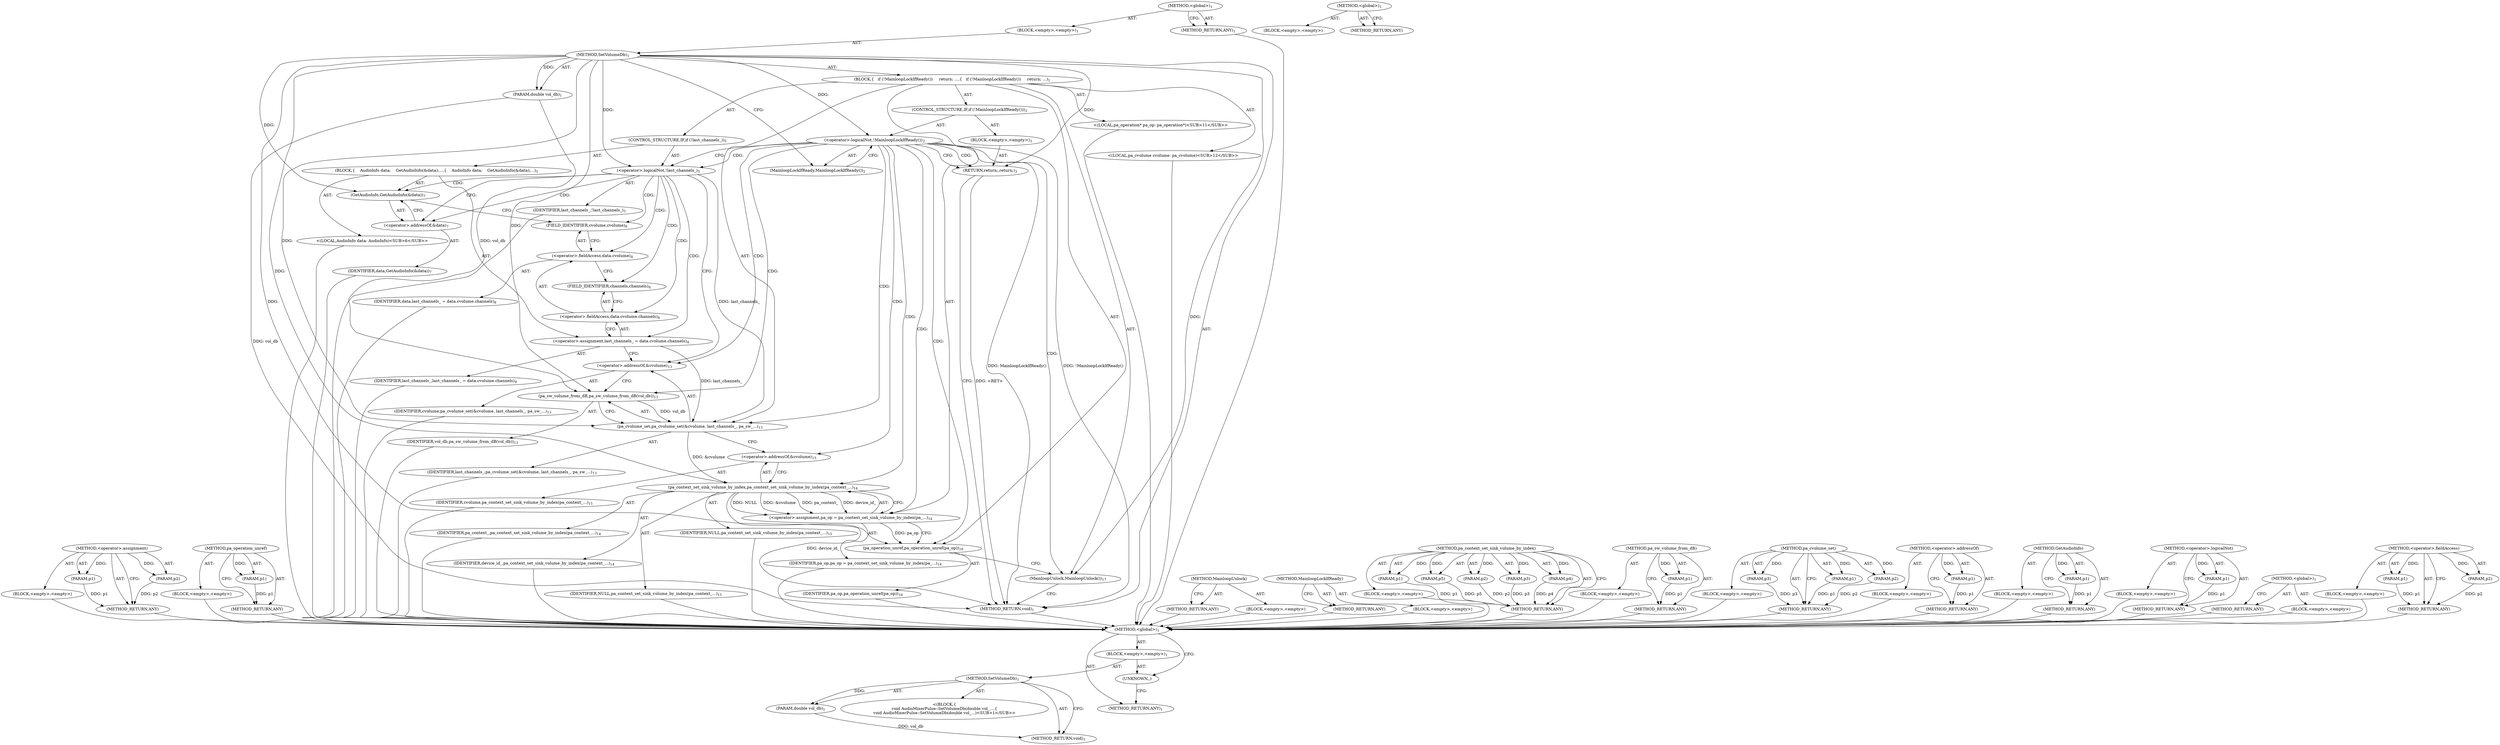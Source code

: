 digraph "&lt;global&gt;" {
vulnerable_89 [label=<(METHOD,&lt;operator&gt;.assignment)>];
vulnerable_90 [label=<(PARAM,p1)>];
vulnerable_91 [label=<(PARAM,p2)>];
vulnerable_92 [label=<(BLOCK,&lt;empty&gt;,&lt;empty&gt;)>];
vulnerable_93 [label=<(METHOD_RETURN,ANY)>];
vulnerable_117 [label=<(METHOD,pa_operation_unref)>];
vulnerable_118 [label=<(PARAM,p1)>];
vulnerable_119 [label=<(BLOCK,&lt;empty&gt;,&lt;empty&gt;)>];
vulnerable_120 [label=<(METHOD_RETURN,ANY)>];
vulnerable_6 [label=<(METHOD,&lt;global&gt;)<SUB>1</SUB>>];
vulnerable_7 [label=<(BLOCK,&lt;empty&gt;,&lt;empty&gt;)<SUB>1</SUB>>];
vulnerable_8 [label=<(METHOD,SetVolumeDb)<SUB>1</SUB>>];
vulnerable_9 [label=<(PARAM,double vol_db)<SUB>1</SUB>>];
vulnerable_10 [label=<(BLOCK,{
   if (!MainloopLockIfReady())
     return;
 ...,{
   if (!MainloopLockIfReady())
     return;
 ...)<SUB>1</SUB>>];
vulnerable_11 [label=<(CONTROL_STRUCTURE,IF,if (!MainloopLockIfReady()))<SUB>2</SUB>>];
vulnerable_12 [label=<(&lt;operator&gt;.logicalNot,!MainloopLockIfReady())<SUB>2</SUB>>];
vulnerable_13 [label=<(MainloopLockIfReady,MainloopLockIfReady())<SUB>2</SUB>>];
vulnerable_14 [label=<(BLOCK,&lt;empty&gt;,&lt;empty&gt;)<SUB>3</SUB>>];
vulnerable_15 [label=<(RETURN,return;,return;)<SUB>3</SUB>>];
vulnerable_16 [label=<(CONTROL_STRUCTURE,IF,if (!last_channels_))<SUB>5</SUB>>];
vulnerable_17 [label=<(&lt;operator&gt;.logicalNot,!last_channels_)<SUB>5</SUB>>];
vulnerable_18 [label=<(IDENTIFIER,last_channels_,!last_channels_)<SUB>5</SUB>>];
vulnerable_19 [label=<(BLOCK,{
    AudioInfo data;
    GetAudioInfo(&amp;data);
...,{
    AudioInfo data;
    GetAudioInfo(&amp;data);
...)<SUB>5</SUB>>];
vulnerable_20 [label="<(LOCAL,AudioInfo data: AudioInfo)<SUB>6</SUB>>"];
vulnerable_21 [label=<(GetAudioInfo,GetAudioInfo(&amp;data))<SUB>7</SUB>>];
vulnerable_22 [label=<(&lt;operator&gt;.addressOf,&amp;data)<SUB>7</SUB>>];
vulnerable_23 [label=<(IDENTIFIER,data,GetAudioInfo(&amp;data))<SUB>7</SUB>>];
vulnerable_24 [label=<(&lt;operator&gt;.assignment,last_channels_ = data.cvolume.channels)<SUB>8</SUB>>];
vulnerable_25 [label=<(IDENTIFIER,last_channels_,last_channels_ = data.cvolume.channels)<SUB>8</SUB>>];
vulnerable_26 [label=<(&lt;operator&gt;.fieldAccess,data.cvolume.channels)<SUB>8</SUB>>];
vulnerable_27 [label=<(&lt;operator&gt;.fieldAccess,data.cvolume)<SUB>8</SUB>>];
vulnerable_28 [label=<(IDENTIFIER,data,last_channels_ = data.cvolume.channels)<SUB>8</SUB>>];
vulnerable_29 [label=<(FIELD_IDENTIFIER,cvolume,cvolume)<SUB>8</SUB>>];
vulnerable_30 [label=<(FIELD_IDENTIFIER,channels,channels)<SUB>8</SUB>>];
vulnerable_31 [label="<(LOCAL,pa_operation* pa_op: pa_operation*)<SUB>11</SUB>>"];
vulnerable_32 [label="<(LOCAL,pa_cvolume cvolume: pa_cvolume)<SUB>12</SUB>>"];
vulnerable_33 [label=<(pa_cvolume_set,pa_cvolume_set(&amp;cvolume, last_channels_, pa_sw_...)<SUB>13</SUB>>];
vulnerable_34 [label=<(&lt;operator&gt;.addressOf,&amp;cvolume)<SUB>13</SUB>>];
vulnerable_35 [label=<(IDENTIFIER,cvolume,pa_cvolume_set(&amp;cvolume, last_channels_, pa_sw_...)<SUB>13</SUB>>];
vulnerable_36 [label=<(IDENTIFIER,last_channels_,pa_cvolume_set(&amp;cvolume, last_channels_, pa_sw_...)<SUB>13</SUB>>];
vulnerable_37 [label=<(pa_sw_volume_from_dB,pa_sw_volume_from_dB(vol_db))<SUB>13</SUB>>];
vulnerable_38 [label=<(IDENTIFIER,vol_db,pa_sw_volume_from_dB(vol_db))<SUB>13</SUB>>];
vulnerable_39 [label=<(&lt;operator&gt;.assignment,pa_op = pa_context_set_sink_volume_by_index(pa_...)<SUB>14</SUB>>];
vulnerable_40 [label=<(IDENTIFIER,pa_op,pa_op = pa_context_set_sink_volume_by_index(pa_...)<SUB>14</SUB>>];
vulnerable_41 [label=<(pa_context_set_sink_volume_by_index,pa_context_set_sink_volume_by_index(pa_context_...)<SUB>14</SUB>>];
vulnerable_42 [label=<(IDENTIFIER,pa_context_,pa_context_set_sink_volume_by_index(pa_context_...)<SUB>14</SUB>>];
vulnerable_43 [label=<(IDENTIFIER,device_id_,pa_context_set_sink_volume_by_index(pa_context_...)<SUB>14</SUB>>];
vulnerable_44 [label=<(&lt;operator&gt;.addressOf,&amp;cvolume)<SUB>15</SUB>>];
vulnerable_45 [label=<(IDENTIFIER,cvolume,pa_context_set_sink_volume_by_index(pa_context_...)<SUB>15</SUB>>];
vulnerable_46 [label=<(IDENTIFIER,NULL,pa_context_set_sink_volume_by_index(pa_context_...)<SUB>15</SUB>>];
vulnerable_47 [label=<(IDENTIFIER,NULL,pa_context_set_sink_volume_by_index(pa_context_...)<SUB>15</SUB>>];
vulnerable_48 [label=<(pa_operation_unref,pa_operation_unref(pa_op))<SUB>16</SUB>>];
vulnerable_49 [label=<(IDENTIFIER,pa_op,pa_operation_unref(pa_op))<SUB>16</SUB>>];
vulnerable_50 [label=<(MainloopUnlock,MainloopUnlock())<SUB>17</SUB>>];
vulnerable_51 [label=<(METHOD_RETURN,void)<SUB>1</SUB>>];
vulnerable_53 [label=<(METHOD_RETURN,ANY)<SUB>1</SUB>>];
vulnerable_121 [label=<(METHOD,MainloopUnlock)>];
vulnerable_122 [label=<(BLOCK,&lt;empty&gt;,&lt;empty&gt;)>];
vulnerable_123 [label=<(METHOD_RETURN,ANY)>];
vulnerable_78 [label=<(METHOD,MainloopLockIfReady)>];
vulnerable_79 [label=<(BLOCK,&lt;empty&gt;,&lt;empty&gt;)>];
vulnerable_80 [label=<(METHOD_RETURN,ANY)>];
vulnerable_109 [label=<(METHOD,pa_context_set_sink_volume_by_index)>];
vulnerable_110 [label=<(PARAM,p1)>];
vulnerable_111 [label=<(PARAM,p2)>];
vulnerable_112 [label=<(PARAM,p3)>];
vulnerable_113 [label=<(PARAM,p4)>];
vulnerable_114 [label=<(PARAM,p5)>];
vulnerable_115 [label=<(BLOCK,&lt;empty&gt;,&lt;empty&gt;)>];
vulnerable_116 [label=<(METHOD_RETURN,ANY)>];
vulnerable_105 [label=<(METHOD,pa_sw_volume_from_dB)>];
vulnerable_106 [label=<(PARAM,p1)>];
vulnerable_107 [label=<(BLOCK,&lt;empty&gt;,&lt;empty&gt;)>];
vulnerable_108 [label=<(METHOD_RETURN,ANY)>];
vulnerable_99 [label=<(METHOD,pa_cvolume_set)>];
vulnerable_100 [label=<(PARAM,p1)>];
vulnerable_101 [label=<(PARAM,p2)>];
vulnerable_102 [label=<(PARAM,p3)>];
vulnerable_103 [label=<(BLOCK,&lt;empty&gt;,&lt;empty&gt;)>];
vulnerable_104 [label=<(METHOD_RETURN,ANY)>];
vulnerable_85 [label=<(METHOD,&lt;operator&gt;.addressOf)>];
vulnerable_86 [label=<(PARAM,p1)>];
vulnerable_87 [label=<(BLOCK,&lt;empty&gt;,&lt;empty&gt;)>];
vulnerable_88 [label=<(METHOD_RETURN,ANY)>];
vulnerable_81 [label=<(METHOD,GetAudioInfo)>];
vulnerable_82 [label=<(PARAM,p1)>];
vulnerable_83 [label=<(BLOCK,&lt;empty&gt;,&lt;empty&gt;)>];
vulnerable_84 [label=<(METHOD_RETURN,ANY)>];
vulnerable_74 [label=<(METHOD,&lt;operator&gt;.logicalNot)>];
vulnerable_75 [label=<(PARAM,p1)>];
vulnerable_76 [label=<(BLOCK,&lt;empty&gt;,&lt;empty&gt;)>];
vulnerable_77 [label=<(METHOD_RETURN,ANY)>];
vulnerable_68 [label=<(METHOD,&lt;global&gt;)<SUB>1</SUB>>];
vulnerable_69 [label=<(BLOCK,&lt;empty&gt;,&lt;empty&gt;)>];
vulnerable_70 [label=<(METHOD_RETURN,ANY)>];
vulnerable_94 [label=<(METHOD,&lt;operator&gt;.fieldAccess)>];
vulnerable_95 [label=<(PARAM,p1)>];
vulnerable_96 [label=<(PARAM,p2)>];
vulnerable_97 [label=<(BLOCK,&lt;empty&gt;,&lt;empty&gt;)>];
vulnerable_98 [label=<(METHOD_RETURN,ANY)>];
fixed_6 [label=<(METHOD,&lt;global&gt;)<SUB>1</SUB>>];
fixed_7 [label=<(BLOCK,&lt;empty&gt;,&lt;empty&gt;)<SUB>1</SUB>>];
fixed_8 [label=<(METHOD,SetVolumeDb)<SUB>1</SUB>>];
fixed_9 [label=<(PARAM,double vol_db)<SUB>1</SUB>>];
fixed_10 [label="<(BLOCK,{
void AudioMixerPulse::SetVolumeDb(double vol_...,{
void AudioMixerPulse::SetVolumeDb(double vol_...)<SUB>1</SUB>>"];
fixed_11 [label=<(METHOD_RETURN,void)<SUB>1</SUB>>];
fixed_13 [label=<(UNKNOWN,,)>];
fixed_14 [label=<(METHOD_RETURN,ANY)<SUB>1</SUB>>];
fixed_23 [label=<(METHOD,&lt;global&gt;)<SUB>1</SUB>>];
fixed_24 [label=<(BLOCK,&lt;empty&gt;,&lt;empty&gt;)>];
fixed_25 [label=<(METHOD_RETURN,ANY)>];
vulnerable_89 -> vulnerable_90  [key=0, label="AST: "];
vulnerable_89 -> vulnerable_90  [key=1, label="DDG: "];
vulnerable_89 -> vulnerable_92  [key=0, label="AST: "];
vulnerable_89 -> vulnerable_91  [key=0, label="AST: "];
vulnerable_89 -> vulnerable_91  [key=1, label="DDG: "];
vulnerable_89 -> vulnerable_93  [key=0, label="AST: "];
vulnerable_89 -> vulnerable_93  [key=1, label="CFG: "];
vulnerable_90 -> vulnerable_93  [key=0, label="DDG: p1"];
vulnerable_91 -> vulnerable_93  [key=0, label="DDG: p2"];
vulnerable_92 -> fixed_6  [key=0];
vulnerable_93 -> fixed_6  [key=0];
vulnerable_117 -> vulnerable_118  [key=0, label="AST: "];
vulnerable_117 -> vulnerable_118  [key=1, label="DDG: "];
vulnerable_117 -> vulnerable_119  [key=0, label="AST: "];
vulnerable_117 -> vulnerable_120  [key=0, label="AST: "];
vulnerable_117 -> vulnerable_120  [key=1, label="CFG: "];
vulnerable_118 -> vulnerable_120  [key=0, label="DDG: p1"];
vulnerable_119 -> fixed_6  [key=0];
vulnerable_120 -> fixed_6  [key=0];
vulnerable_6 -> vulnerable_7  [key=0, label="AST: "];
vulnerable_6 -> vulnerable_53  [key=0, label="AST: "];
vulnerable_6 -> vulnerable_53  [key=1, label="CFG: "];
vulnerable_7 -> vulnerable_8  [key=0, label="AST: "];
vulnerable_8 -> vulnerable_9  [key=0, label="AST: "];
vulnerable_8 -> vulnerable_9  [key=1, label="DDG: "];
vulnerable_8 -> vulnerable_10  [key=0, label="AST: "];
vulnerable_8 -> vulnerable_51  [key=0, label="AST: "];
vulnerable_8 -> vulnerable_13  [key=0, label="CFG: "];
vulnerable_8 -> vulnerable_50  [key=0, label="DDG: "];
vulnerable_8 -> vulnerable_33  [key=0, label="DDG: "];
vulnerable_8 -> vulnerable_48  [key=0, label="DDG: "];
vulnerable_8 -> vulnerable_12  [key=0, label="DDG: "];
vulnerable_8 -> vulnerable_15  [key=0, label="DDG: "];
vulnerable_8 -> vulnerable_17  [key=0, label="DDG: "];
vulnerable_8 -> vulnerable_37  [key=0, label="DDG: "];
vulnerable_8 -> vulnerable_41  [key=0, label="DDG: "];
vulnerable_8 -> vulnerable_21  [key=0, label="DDG: "];
vulnerable_9 -> vulnerable_51  [key=0, label="DDG: vol_db"];
vulnerable_9 -> vulnerable_37  [key=0, label="DDG: vol_db"];
vulnerable_10 -> vulnerable_11  [key=0, label="AST: "];
vulnerable_10 -> vulnerable_16  [key=0, label="AST: "];
vulnerable_10 -> vulnerable_31  [key=0, label="AST: "];
vulnerable_10 -> vulnerable_32  [key=0, label="AST: "];
vulnerable_10 -> vulnerable_33  [key=0, label="AST: "];
vulnerable_10 -> vulnerable_39  [key=0, label="AST: "];
vulnerable_10 -> vulnerable_48  [key=0, label="AST: "];
vulnerable_10 -> vulnerable_50  [key=0, label="AST: "];
vulnerable_11 -> vulnerable_12  [key=0, label="AST: "];
vulnerable_11 -> vulnerable_14  [key=0, label="AST: "];
vulnerable_12 -> vulnerable_13  [key=0, label="AST: "];
vulnerable_12 -> vulnerable_15  [key=0, label="CFG: "];
vulnerable_12 -> vulnerable_15  [key=1, label="CDG: "];
vulnerable_12 -> vulnerable_17  [key=0, label="CFG: "];
vulnerable_12 -> vulnerable_17  [key=1, label="CDG: "];
vulnerable_12 -> vulnerable_51  [key=0, label="DDG: MainloopLockIfReady()"];
vulnerable_12 -> vulnerable_51  [key=1, label="DDG: !MainloopLockIfReady()"];
vulnerable_12 -> vulnerable_34  [key=0, label="CDG: "];
vulnerable_12 -> vulnerable_48  [key=0, label="CDG: "];
vulnerable_12 -> vulnerable_33  [key=0, label="CDG: "];
vulnerable_12 -> vulnerable_37  [key=0, label="CDG: "];
vulnerable_12 -> vulnerable_41  [key=0, label="CDG: "];
vulnerable_12 -> vulnerable_50  [key=0, label="CDG: "];
vulnerable_12 -> vulnerable_44  [key=0, label="CDG: "];
vulnerable_12 -> vulnerable_39  [key=0, label="CDG: "];
vulnerable_13 -> vulnerable_12  [key=0, label="CFG: "];
vulnerable_14 -> vulnerable_15  [key=0, label="AST: "];
vulnerable_15 -> vulnerable_51  [key=0, label="CFG: "];
vulnerable_15 -> vulnerable_51  [key=1, label="DDG: &lt;RET&gt;"];
vulnerable_16 -> vulnerable_17  [key=0, label="AST: "];
vulnerable_16 -> vulnerable_19  [key=0, label="AST: "];
vulnerable_17 -> vulnerable_18  [key=0, label="AST: "];
vulnerable_17 -> vulnerable_22  [key=0, label="CFG: "];
vulnerable_17 -> vulnerable_22  [key=1, label="CDG: "];
vulnerable_17 -> vulnerable_34  [key=0, label="CFG: "];
vulnerable_17 -> vulnerable_33  [key=0, label="DDG: last_channels_"];
vulnerable_17 -> vulnerable_24  [key=0, label="CDG: "];
vulnerable_17 -> vulnerable_30  [key=0, label="CDG: "];
vulnerable_17 -> vulnerable_21  [key=0, label="CDG: "];
vulnerable_17 -> vulnerable_26  [key=0, label="CDG: "];
vulnerable_17 -> vulnerable_27  [key=0, label="CDG: "];
vulnerable_17 -> vulnerable_29  [key=0, label="CDG: "];
vulnerable_18 -> fixed_6  [key=0];
vulnerable_19 -> vulnerable_20  [key=0, label="AST: "];
vulnerable_19 -> vulnerable_21  [key=0, label="AST: "];
vulnerable_19 -> vulnerable_24  [key=0, label="AST: "];
vulnerable_20 -> fixed_6  [key=0];
vulnerable_21 -> vulnerable_22  [key=0, label="AST: "];
vulnerable_21 -> vulnerable_29  [key=0, label="CFG: "];
vulnerable_22 -> vulnerable_23  [key=0, label="AST: "];
vulnerable_22 -> vulnerable_21  [key=0, label="CFG: "];
vulnerable_23 -> fixed_6  [key=0];
vulnerable_24 -> vulnerable_25  [key=0, label="AST: "];
vulnerable_24 -> vulnerable_26  [key=0, label="AST: "];
vulnerable_24 -> vulnerable_34  [key=0, label="CFG: "];
vulnerable_24 -> vulnerable_33  [key=0, label="DDG: last_channels_"];
vulnerable_25 -> fixed_6  [key=0];
vulnerable_26 -> vulnerable_27  [key=0, label="AST: "];
vulnerable_26 -> vulnerable_30  [key=0, label="AST: "];
vulnerable_26 -> vulnerable_24  [key=0, label="CFG: "];
vulnerable_27 -> vulnerable_28  [key=0, label="AST: "];
vulnerable_27 -> vulnerable_29  [key=0, label="AST: "];
vulnerable_27 -> vulnerable_30  [key=0, label="CFG: "];
vulnerable_28 -> fixed_6  [key=0];
vulnerable_29 -> vulnerable_27  [key=0, label="CFG: "];
vulnerable_30 -> vulnerable_26  [key=0, label="CFG: "];
vulnerable_31 -> fixed_6  [key=0];
vulnerable_32 -> fixed_6  [key=0];
vulnerable_33 -> vulnerable_34  [key=0, label="AST: "];
vulnerable_33 -> vulnerable_36  [key=0, label="AST: "];
vulnerable_33 -> vulnerable_37  [key=0, label="AST: "];
vulnerable_33 -> vulnerable_44  [key=0, label="CFG: "];
vulnerable_33 -> vulnerable_41  [key=0, label="DDG: &amp;cvolume"];
vulnerable_34 -> vulnerable_35  [key=0, label="AST: "];
vulnerable_34 -> vulnerable_37  [key=0, label="CFG: "];
vulnerable_35 -> fixed_6  [key=0];
vulnerable_36 -> fixed_6  [key=0];
vulnerable_37 -> vulnerable_38  [key=0, label="AST: "];
vulnerable_37 -> vulnerable_33  [key=0, label="CFG: "];
vulnerable_37 -> vulnerable_33  [key=1, label="DDG: vol_db"];
vulnerable_38 -> fixed_6  [key=0];
vulnerable_39 -> vulnerable_40  [key=0, label="AST: "];
vulnerable_39 -> vulnerable_41  [key=0, label="AST: "];
vulnerable_39 -> vulnerable_48  [key=0, label="CFG: "];
vulnerable_39 -> vulnerable_48  [key=1, label="DDG: pa_op"];
vulnerable_40 -> fixed_6  [key=0];
vulnerable_41 -> vulnerable_42  [key=0, label="AST: "];
vulnerable_41 -> vulnerable_43  [key=0, label="AST: "];
vulnerable_41 -> vulnerable_44  [key=0, label="AST: "];
vulnerable_41 -> vulnerable_46  [key=0, label="AST: "];
vulnerable_41 -> vulnerable_47  [key=0, label="AST: "];
vulnerable_41 -> vulnerable_39  [key=0, label="CFG: "];
vulnerable_41 -> vulnerable_39  [key=1, label="DDG: NULL"];
vulnerable_41 -> vulnerable_39  [key=2, label="DDG: &amp;cvolume"];
vulnerable_41 -> vulnerable_39  [key=3, label="DDG: pa_context_"];
vulnerable_41 -> vulnerable_39  [key=4, label="DDG: device_id_"];
vulnerable_41 -> vulnerable_51  [key=0, label="DDG: device_id_"];
vulnerable_42 -> fixed_6  [key=0];
vulnerable_43 -> fixed_6  [key=0];
vulnerable_44 -> vulnerable_45  [key=0, label="AST: "];
vulnerable_44 -> vulnerable_41  [key=0, label="CFG: "];
vulnerable_45 -> fixed_6  [key=0];
vulnerable_46 -> fixed_6  [key=0];
vulnerable_47 -> fixed_6  [key=0];
vulnerable_48 -> vulnerable_49  [key=0, label="AST: "];
vulnerable_48 -> vulnerable_50  [key=0, label="CFG: "];
vulnerable_49 -> fixed_6  [key=0];
vulnerable_50 -> vulnerable_51  [key=0, label="CFG: "];
vulnerable_51 -> fixed_6  [key=0];
vulnerable_53 -> fixed_6  [key=0];
vulnerable_121 -> vulnerable_122  [key=0, label="AST: "];
vulnerable_121 -> vulnerable_123  [key=0, label="AST: "];
vulnerable_121 -> vulnerable_123  [key=1, label="CFG: "];
vulnerable_122 -> fixed_6  [key=0];
vulnerable_123 -> fixed_6  [key=0];
vulnerable_78 -> vulnerable_79  [key=0, label="AST: "];
vulnerable_78 -> vulnerable_80  [key=0, label="AST: "];
vulnerable_78 -> vulnerable_80  [key=1, label="CFG: "];
vulnerable_79 -> fixed_6  [key=0];
vulnerable_80 -> fixed_6  [key=0];
vulnerable_109 -> vulnerable_110  [key=0, label="AST: "];
vulnerable_109 -> vulnerable_110  [key=1, label="DDG: "];
vulnerable_109 -> vulnerable_115  [key=0, label="AST: "];
vulnerable_109 -> vulnerable_111  [key=0, label="AST: "];
vulnerable_109 -> vulnerable_111  [key=1, label="DDG: "];
vulnerable_109 -> vulnerable_116  [key=0, label="AST: "];
vulnerable_109 -> vulnerable_116  [key=1, label="CFG: "];
vulnerable_109 -> vulnerable_112  [key=0, label="AST: "];
vulnerable_109 -> vulnerable_112  [key=1, label="DDG: "];
vulnerable_109 -> vulnerable_113  [key=0, label="AST: "];
vulnerable_109 -> vulnerable_113  [key=1, label="DDG: "];
vulnerable_109 -> vulnerable_114  [key=0, label="AST: "];
vulnerable_109 -> vulnerable_114  [key=1, label="DDG: "];
vulnerable_110 -> vulnerable_116  [key=0, label="DDG: p1"];
vulnerable_111 -> vulnerable_116  [key=0, label="DDG: p2"];
vulnerable_112 -> vulnerable_116  [key=0, label="DDG: p3"];
vulnerable_113 -> vulnerable_116  [key=0, label="DDG: p4"];
vulnerable_114 -> vulnerable_116  [key=0, label="DDG: p5"];
vulnerable_115 -> fixed_6  [key=0];
vulnerable_116 -> fixed_6  [key=0];
vulnerable_105 -> vulnerable_106  [key=0, label="AST: "];
vulnerable_105 -> vulnerable_106  [key=1, label="DDG: "];
vulnerable_105 -> vulnerable_107  [key=0, label="AST: "];
vulnerable_105 -> vulnerable_108  [key=0, label="AST: "];
vulnerable_105 -> vulnerable_108  [key=1, label="CFG: "];
vulnerable_106 -> vulnerable_108  [key=0, label="DDG: p1"];
vulnerable_107 -> fixed_6  [key=0];
vulnerable_108 -> fixed_6  [key=0];
vulnerable_99 -> vulnerable_100  [key=0, label="AST: "];
vulnerable_99 -> vulnerable_100  [key=1, label="DDG: "];
vulnerable_99 -> vulnerable_103  [key=0, label="AST: "];
vulnerable_99 -> vulnerable_101  [key=0, label="AST: "];
vulnerable_99 -> vulnerable_101  [key=1, label="DDG: "];
vulnerable_99 -> vulnerable_104  [key=0, label="AST: "];
vulnerable_99 -> vulnerable_104  [key=1, label="CFG: "];
vulnerable_99 -> vulnerable_102  [key=0, label="AST: "];
vulnerable_99 -> vulnerable_102  [key=1, label="DDG: "];
vulnerable_100 -> vulnerable_104  [key=0, label="DDG: p1"];
vulnerable_101 -> vulnerable_104  [key=0, label="DDG: p2"];
vulnerable_102 -> vulnerable_104  [key=0, label="DDG: p3"];
vulnerable_103 -> fixed_6  [key=0];
vulnerable_104 -> fixed_6  [key=0];
vulnerable_85 -> vulnerable_86  [key=0, label="AST: "];
vulnerable_85 -> vulnerable_86  [key=1, label="DDG: "];
vulnerable_85 -> vulnerable_87  [key=0, label="AST: "];
vulnerable_85 -> vulnerable_88  [key=0, label="AST: "];
vulnerable_85 -> vulnerable_88  [key=1, label="CFG: "];
vulnerable_86 -> vulnerable_88  [key=0, label="DDG: p1"];
vulnerable_87 -> fixed_6  [key=0];
vulnerable_88 -> fixed_6  [key=0];
vulnerable_81 -> vulnerable_82  [key=0, label="AST: "];
vulnerable_81 -> vulnerable_82  [key=1, label="DDG: "];
vulnerable_81 -> vulnerable_83  [key=0, label="AST: "];
vulnerable_81 -> vulnerable_84  [key=0, label="AST: "];
vulnerable_81 -> vulnerable_84  [key=1, label="CFG: "];
vulnerable_82 -> vulnerable_84  [key=0, label="DDG: p1"];
vulnerable_83 -> fixed_6  [key=0];
vulnerable_84 -> fixed_6  [key=0];
vulnerable_74 -> vulnerable_75  [key=0, label="AST: "];
vulnerable_74 -> vulnerable_75  [key=1, label="DDG: "];
vulnerable_74 -> vulnerable_76  [key=0, label="AST: "];
vulnerable_74 -> vulnerable_77  [key=0, label="AST: "];
vulnerable_74 -> vulnerable_77  [key=1, label="CFG: "];
vulnerable_75 -> vulnerable_77  [key=0, label="DDG: p1"];
vulnerable_76 -> fixed_6  [key=0];
vulnerable_77 -> fixed_6  [key=0];
vulnerable_68 -> vulnerable_69  [key=0, label="AST: "];
vulnerable_68 -> vulnerable_70  [key=0, label="AST: "];
vulnerable_68 -> vulnerable_70  [key=1, label="CFG: "];
vulnerable_69 -> fixed_6  [key=0];
vulnerable_70 -> fixed_6  [key=0];
vulnerable_94 -> vulnerable_95  [key=0, label="AST: "];
vulnerable_94 -> vulnerable_95  [key=1, label="DDG: "];
vulnerable_94 -> vulnerable_97  [key=0, label="AST: "];
vulnerable_94 -> vulnerable_96  [key=0, label="AST: "];
vulnerable_94 -> vulnerable_96  [key=1, label="DDG: "];
vulnerable_94 -> vulnerable_98  [key=0, label="AST: "];
vulnerable_94 -> vulnerable_98  [key=1, label="CFG: "];
vulnerable_95 -> vulnerable_98  [key=0, label="DDG: p1"];
vulnerable_96 -> vulnerable_98  [key=0, label="DDG: p2"];
vulnerable_97 -> fixed_6  [key=0];
vulnerable_98 -> fixed_6  [key=0];
fixed_6 -> fixed_7  [key=0, label="AST: "];
fixed_6 -> fixed_14  [key=0, label="AST: "];
fixed_6 -> fixed_13  [key=0, label="CFG: "];
fixed_7 -> fixed_8  [key=0, label="AST: "];
fixed_7 -> fixed_13  [key=0, label="AST: "];
fixed_8 -> fixed_9  [key=0, label="AST: "];
fixed_8 -> fixed_9  [key=1, label="DDG: "];
fixed_8 -> fixed_10  [key=0, label="AST: "];
fixed_8 -> fixed_11  [key=0, label="AST: "];
fixed_8 -> fixed_11  [key=1, label="CFG: "];
fixed_9 -> fixed_11  [key=0, label="DDG: vol_db"];
fixed_13 -> fixed_14  [key=0, label="CFG: "];
fixed_23 -> fixed_24  [key=0, label="AST: "];
fixed_23 -> fixed_25  [key=0, label="AST: "];
fixed_23 -> fixed_25  [key=1, label="CFG: "];
}
